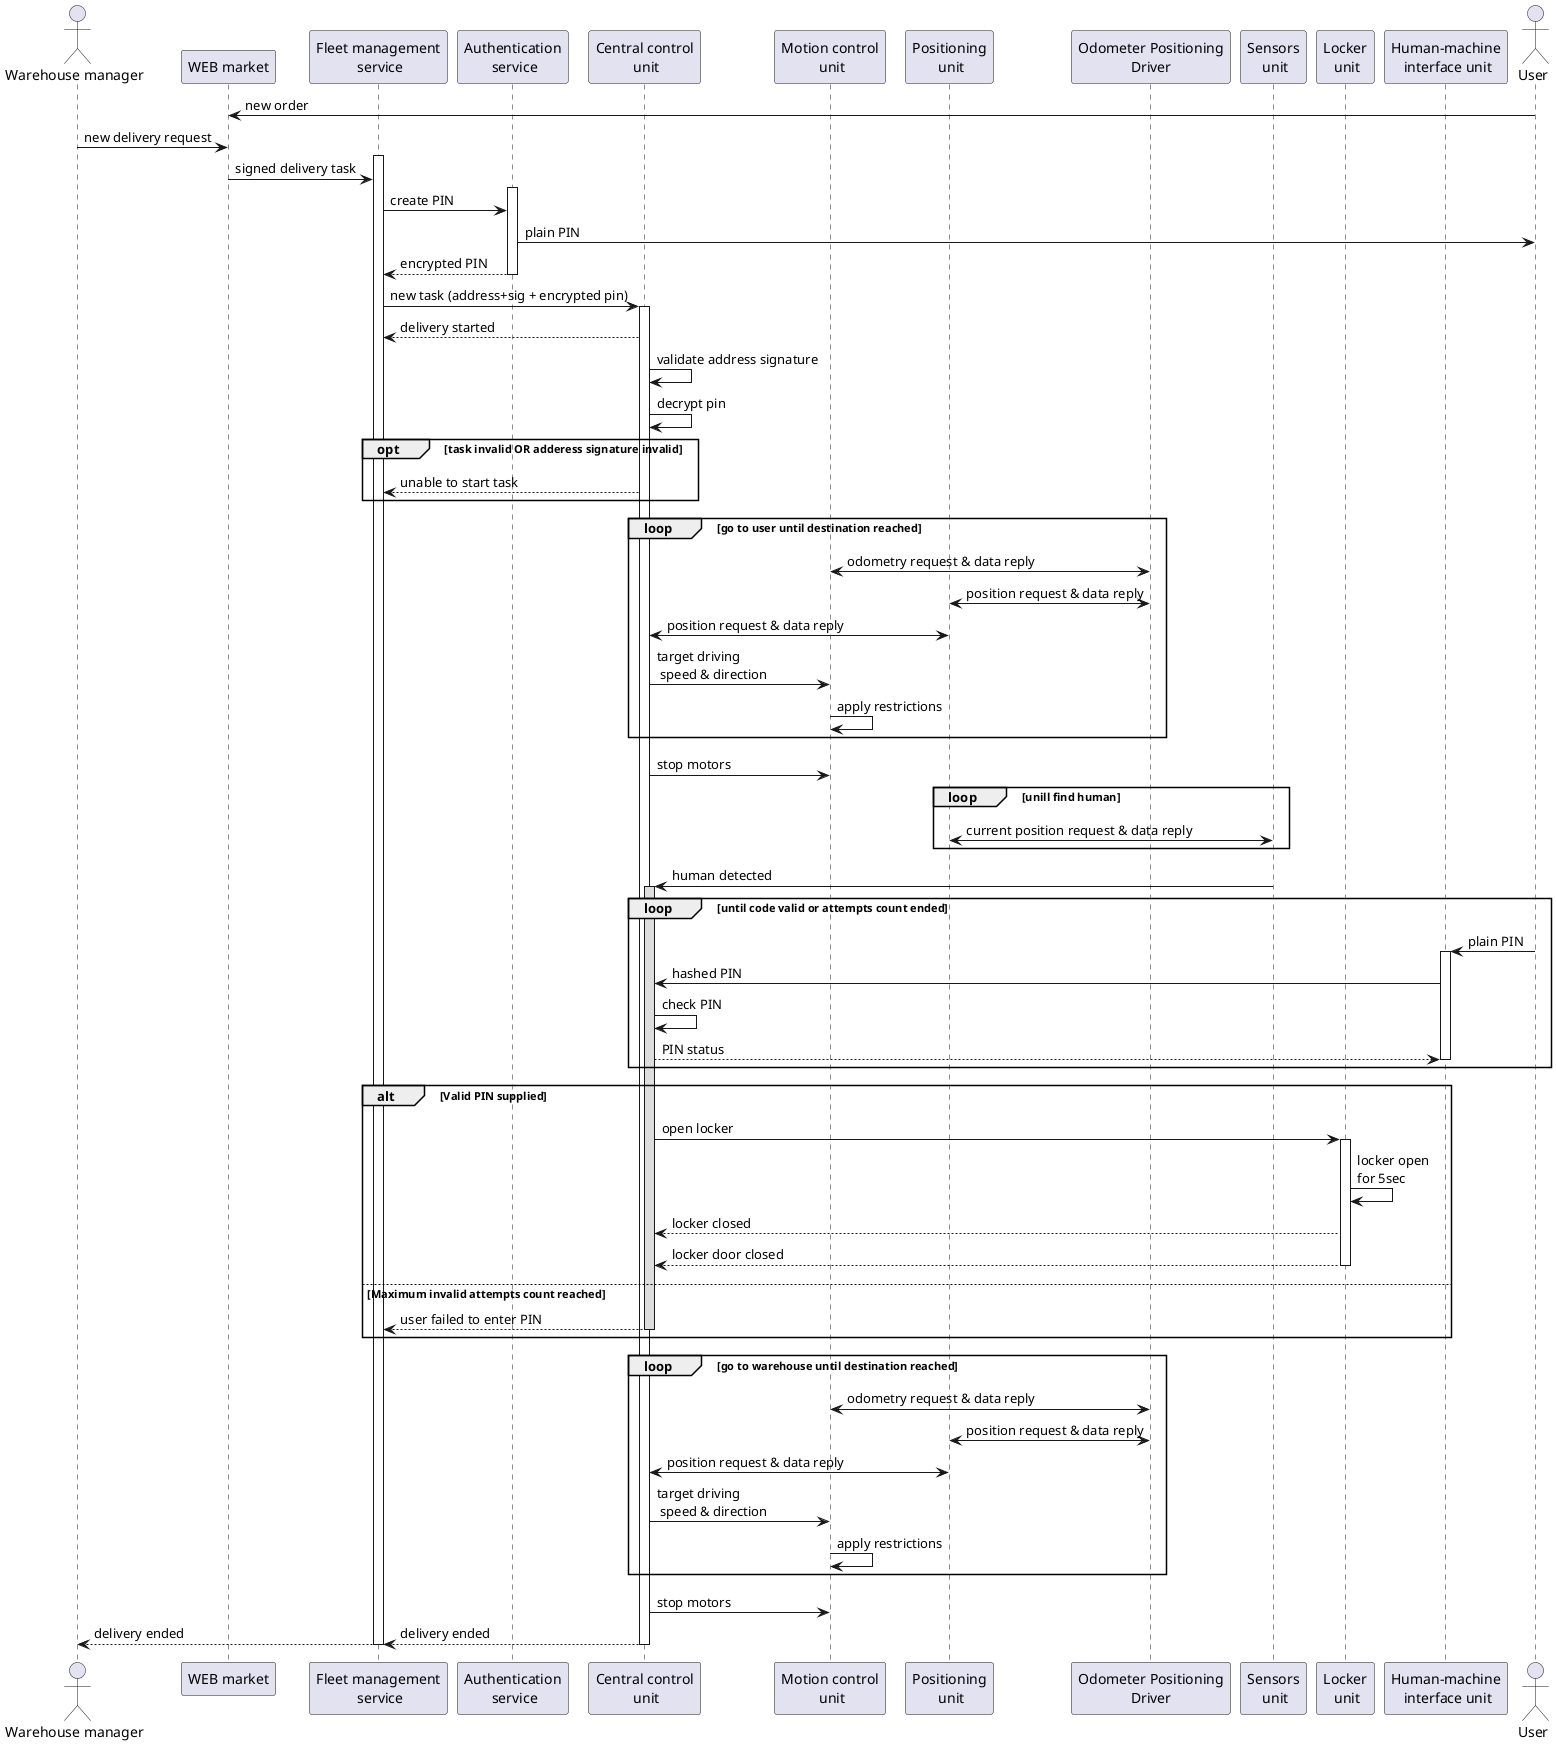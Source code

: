 @startuml
!pragma teoz true
'autonumber

actor "Warehouse manager" as WH
participant "WEB market" as STOR
participant "Fleet management\n service" as FMS
participant "Authentication\n service" as AS
participant "Central control\n unit" as CCU
participant "Motion control\n unit" as MCU
participant "Positioning\n unit" as PU
participant "Odometer Positioning\nDriver" as OPD
participant "Sensors\n unit" as SU
participant "Locker\n unit" as LU
participant "Human-machine\n interface unit" as HMI
actor "User" as User

User    -> STOR:      new order

WH      -> STOR:     new delivery request
activate FMS
STOR    -> FMS:     signed delivery task
activate AS
FMS     -> AS:      create PIN
AS      -> User:    plain PIN
AS     --> FMS:     encrypted PIN
deactivate AS
FMS     -> CCU:      new task (address+sig + encrypted pin)

activate CCU

CCU    --> FMS:      delivery started

CCU     -> CCU:     validate address signature
CCU     -> CCU:     decrypt pin
opt task invalid OR adderess signature invalid
CCU    --> FMS:      unable to start task
end opt

loop go to user until destination reached

MCU     <-> OPD:      odometry request & data reply
OPD     <-> PU:       position request & data reply
PU      <-> CCU:      position request & data reply
CCU     -> MCU:      target driving\n speed & direction
MCU     -> MCU:       apply restrictions

end


CCU     -> MCU:     stop motors


loop unill find human
PU      <-> SU:      current position request & data reply
end

SU      -> CCU:     human detected
activate CCU #DDDDDD


loop until code valid or attempts count ended
User    -> HMI:     plain PIN
activate HMI

HMI     -> CCU:     hashed PIN
CCU     -> CCU:     check PIN
CCU     --> HMI:     PIN status
deactivate HMI
end

alt Valid PIN supplied

CCU     -> LU:      open locker
activate LU
LU      -> LU:      locker open\nfor 5sec
LU     --> CCU:     locker closed
LU     --> CCU:     locker door closed
deactivate LU

else Maximum invalid attempts count reached

CCU    --> FMS:      user failed to enter PIN

deactivate CCU
end

loop go to warehouse until destination reached
MCU     <-> OPD:      odometry request & data reply
OPD     <-> PU:       position request & data reply
PU      <-> CCU:      position request & data reply
CCU     -> MCU:      target driving\n speed & direction
MCU     -> MCU:       apply restrictions
end

CCU     -> MCU:     stop motors

CCU     --> FMS:     delivery ended

deactivate CCU

&FMS    --> WH:     delivery ended

deactivate FMS


@enduml